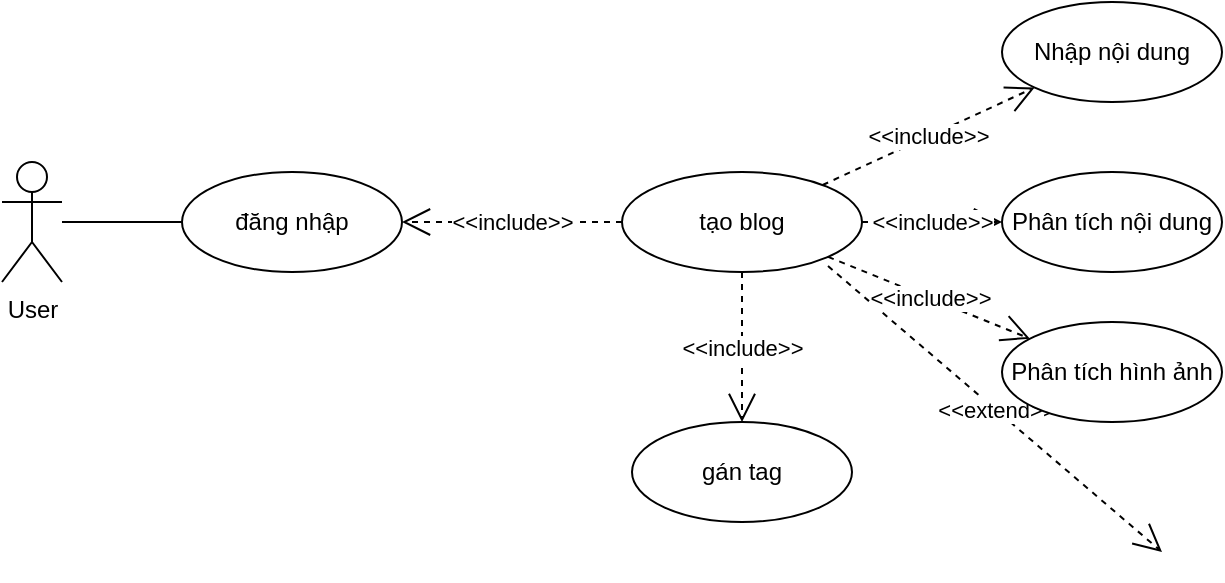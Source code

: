 <mxfile version="24.7.17">
  <diagram name="Page-1" id="I4NgPt_ZhvG6XGFB1_ih">
    <mxGraphModel dx="1290" dy="563" grid="1" gridSize="10" guides="1" tooltips="1" connect="1" arrows="1" fold="1" page="1" pageScale="1" pageWidth="850" pageHeight="1100" math="0" shadow="0">
      <root>
        <mxCell id="0" />
        <mxCell id="1" parent="0" />
        <mxCell id="hAL4R11POa3iQWuHamc3-1" value="User" style="shape=umlActor;verticalLabelPosition=bottom;verticalAlign=top;html=1;outlineConnect=0;" vertex="1" parent="1">
          <mxGeometry x="110" y="170" width="30" height="60" as="geometry" />
        </mxCell>
        <mxCell id="hAL4R11POa3iQWuHamc3-4" value="đăng nhập" style="ellipse;whiteSpace=wrap;html=1;" vertex="1" parent="1">
          <mxGeometry x="200" y="175" width="110" height="50" as="geometry" />
        </mxCell>
        <mxCell id="hAL4R11POa3iQWuHamc3-7" value="" style="endArrow=none;html=1;rounded=0;" edge="1" parent="1" source="hAL4R11POa3iQWuHamc3-1" target="hAL4R11POa3iQWuHamc3-4">
          <mxGeometry width="50" height="50" relative="1" as="geometry">
            <mxPoint x="205" y="250" as="sourcePoint" />
            <mxPoint x="200" y="200" as="targetPoint" />
          </mxGeometry>
        </mxCell>
        <mxCell id="hAL4R11POa3iQWuHamc3-11" value="tạo blog" style="ellipse;whiteSpace=wrap;html=1;" vertex="1" parent="1">
          <mxGeometry x="420" y="175" width="120" height="50" as="geometry" />
        </mxCell>
        <mxCell id="hAL4R11POa3iQWuHamc3-13" value="&amp;lt;&amp;lt;include&amp;gt;&amp;gt;" style="endArrow=open;endSize=12;dashed=1;html=1;rounded=0;strokeColor=default;align=center;verticalAlign=middle;fontFamily=Helvetica;fontSize=11;fontColor=default;labelBackgroundColor=default;edgeStyle=none;" edge="1" parent="1" source="hAL4R11POa3iQWuHamc3-11" target="hAL4R11POa3iQWuHamc3-4">
          <mxGeometry width="160" relative="1" as="geometry">
            <mxPoint x="340" y="140" as="sourcePoint" />
            <mxPoint x="628" y="168" as="targetPoint" />
            <mxPoint as="offset" />
          </mxGeometry>
        </mxCell>
        <mxCell id="hAL4R11POa3iQWuHamc3-17" value="&amp;lt;&amp;lt;extend&amp;gt;&amp;gt;" style="endArrow=open;endSize=12;dashed=1;html=1;rounded=0;strokeColor=default;align=center;verticalAlign=middle;fontFamily=Helvetica;fontSize=11;fontColor=default;labelBackgroundColor=default;edgeStyle=none;" edge="1" parent="1" source="hAL4R11POa3iQWuHamc3-14">
          <mxGeometry width="160" relative="1" as="geometry">
            <mxPoint x="523" y="222" as="sourcePoint" />
            <mxPoint x="690" y="365" as="targetPoint" />
            <mxPoint as="offset" />
          </mxGeometry>
        </mxCell>
        <mxCell id="hAL4R11POa3iQWuHamc3-21" value="gán tag" style="ellipse;whiteSpace=wrap;html=1;" vertex="1" parent="1">
          <mxGeometry x="425" y="300" width="110" height="50" as="geometry" />
        </mxCell>
        <mxCell id="hAL4R11POa3iQWuHamc3-22" value="&amp;lt;&amp;lt;include&amp;gt;&amp;gt;" style="endArrow=open;endSize=12;dashed=1;html=1;rounded=0;strokeColor=default;align=center;verticalAlign=middle;fontFamily=Helvetica;fontSize=11;fontColor=default;labelBackgroundColor=default;edgeStyle=none;" edge="1" parent="1" source="hAL4R11POa3iQWuHamc3-11" target="hAL4R11POa3iQWuHamc3-21">
          <mxGeometry x="0.001" width="160" relative="1" as="geometry">
            <mxPoint x="430" y="210" as="sourcePoint" />
            <mxPoint x="320" y="210" as="targetPoint" />
            <mxPoint as="offset" />
          </mxGeometry>
        </mxCell>
        <mxCell id="hAL4R11POa3iQWuHamc3-23" value="Phân tích nội dung" style="ellipse;whiteSpace=wrap;html=1;" vertex="1" parent="1">
          <mxGeometry x="610" y="175" width="110" height="50" as="geometry" />
        </mxCell>
        <mxCell id="hAL4R11POa3iQWuHamc3-24" value="Phân tích hình ảnh" style="ellipse;whiteSpace=wrap;html=1;" vertex="1" parent="1">
          <mxGeometry x="610" y="250" width="110" height="50" as="geometry" />
        </mxCell>
        <mxCell id="hAL4R11POa3iQWuHamc3-25" value="&amp;lt;&amp;lt;include&amp;gt;&amp;gt;" style="endArrow=open;endSize=12;dashed=1;html=1;rounded=0;strokeColor=default;align=center;verticalAlign=middle;fontFamily=Helvetica;fontSize=11;fontColor=default;labelBackgroundColor=default;edgeStyle=none;" edge="1" parent="1" source="hAL4R11POa3iQWuHamc3-11" target="hAL4R11POa3iQWuHamc3-23">
          <mxGeometry x="0.001" width="160" relative="1" as="geometry">
            <mxPoint x="491" y="235" as="sourcePoint" />
            <mxPoint x="494" y="290" as="targetPoint" />
            <mxPoint as="offset" />
          </mxGeometry>
        </mxCell>
        <mxCell id="hAL4R11POa3iQWuHamc3-26" value="&amp;lt;&amp;lt;include&amp;gt;&amp;gt;" style="endArrow=open;endSize=12;dashed=1;html=1;rounded=0;strokeColor=default;align=center;verticalAlign=middle;fontFamily=Helvetica;fontSize=11;fontColor=default;labelBackgroundColor=default;edgeStyle=none;" edge="1" parent="1" source="hAL4R11POa3iQWuHamc3-11" target="hAL4R11POa3iQWuHamc3-24">
          <mxGeometry x="0.001" width="160" relative="1" as="geometry">
            <mxPoint x="501" y="245" as="sourcePoint" />
            <mxPoint x="504" y="300" as="targetPoint" />
            <mxPoint as="offset" />
          </mxGeometry>
        </mxCell>
        <mxCell id="hAL4R11POa3iQWuHamc3-27" value="Nhập nội dung" style="ellipse;whiteSpace=wrap;html=1;" vertex="1" parent="1">
          <mxGeometry x="610" y="90" width="110" height="50" as="geometry" />
        </mxCell>
        <mxCell id="hAL4R11POa3iQWuHamc3-28" value="&amp;lt;&amp;lt;include&amp;gt;&amp;gt;" style="endArrow=open;endSize=12;dashed=1;html=1;rounded=0;strokeColor=default;align=center;verticalAlign=middle;fontFamily=Helvetica;fontSize=11;fontColor=default;labelBackgroundColor=default;edgeStyle=none;" edge="1" parent="1" source="hAL4R11POa3iQWuHamc3-11" target="hAL4R11POa3iQWuHamc3-27">
          <mxGeometry x="0.001" width="160" relative="1" as="geometry">
            <mxPoint x="550" y="210" as="sourcePoint" />
            <mxPoint x="630" y="210" as="targetPoint" />
            <mxPoint as="offset" />
          </mxGeometry>
        </mxCell>
      </root>
    </mxGraphModel>
  </diagram>
</mxfile>
